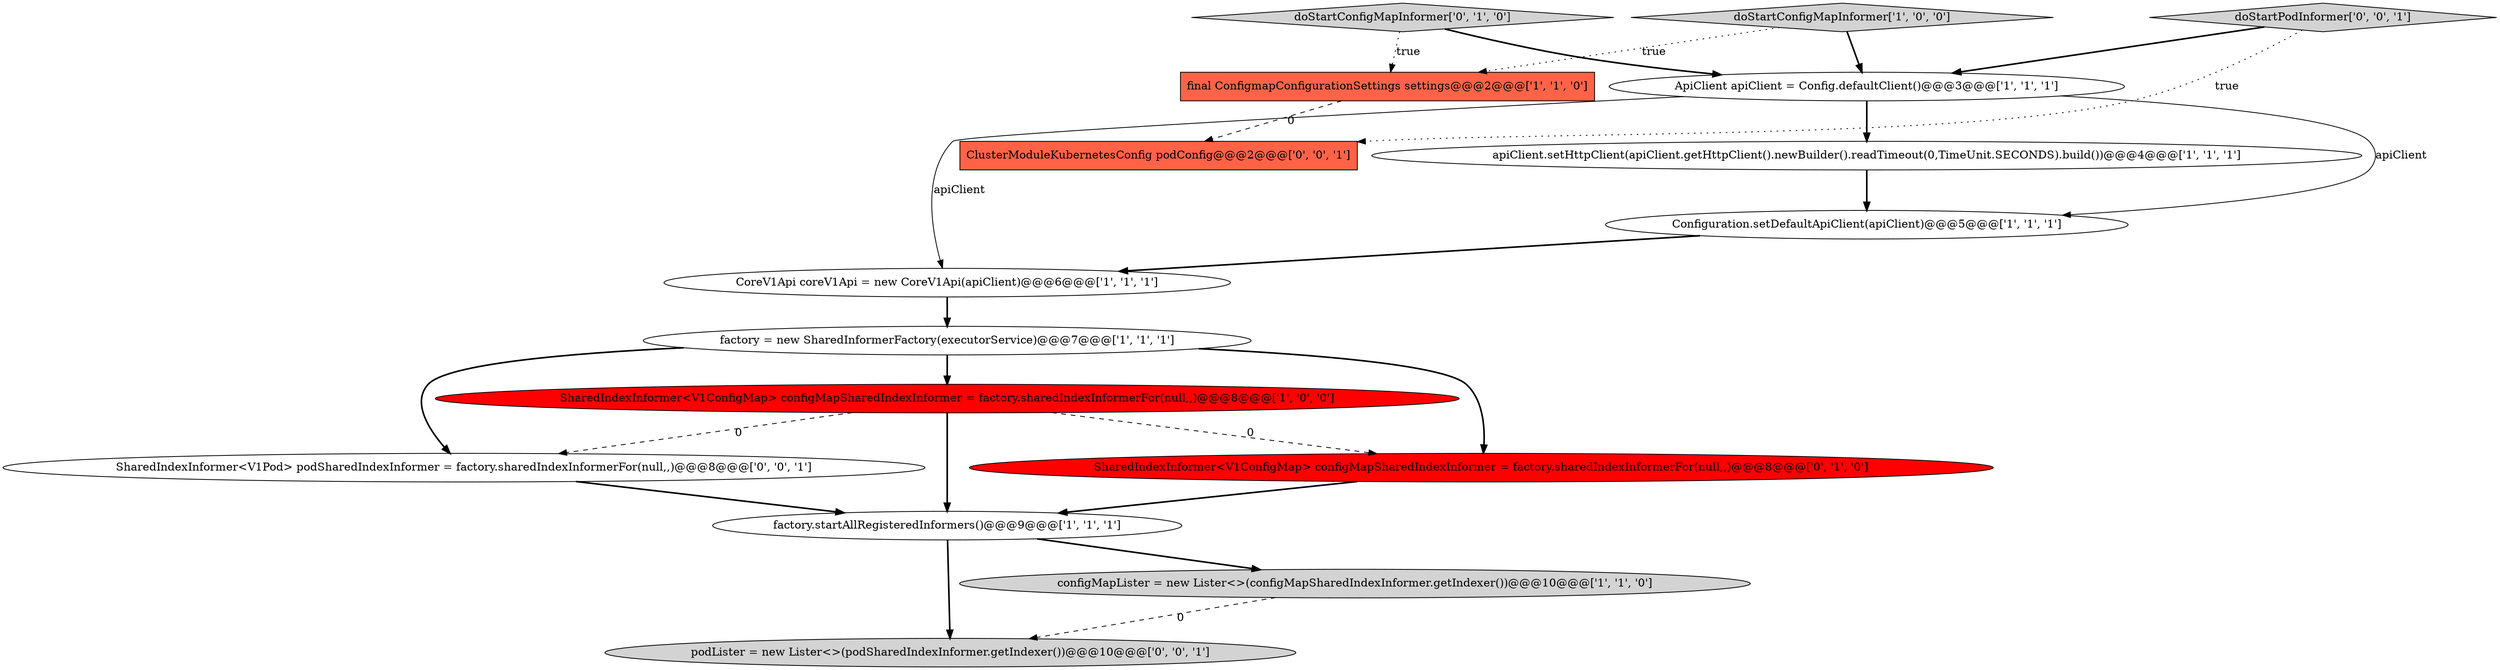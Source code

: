 digraph {
2 [style = filled, label = "final ConfigmapConfigurationSettings settings@@@2@@@['1', '1', '0']", fillcolor = tomato, shape = box image = "AAA0AAABBB1BBB"];
0 [style = filled, label = "SharedIndexInformer<V1ConfigMap> configMapSharedIndexInformer = factory.sharedIndexInformerFor(null,,)@@@8@@@['1', '0', '0']", fillcolor = red, shape = ellipse image = "AAA1AAABBB1BBB"];
5 [style = filled, label = "factory.startAllRegisteredInformers()@@@9@@@['1', '1', '1']", fillcolor = white, shape = ellipse image = "AAA0AAABBB1BBB"];
10 [style = filled, label = "SharedIndexInformer<V1ConfigMap> configMapSharedIndexInformer = factory.sharedIndexInformerFor(null,,)@@@8@@@['0', '1', '0']", fillcolor = red, shape = ellipse image = "AAA1AAABBB2BBB"];
13 [style = filled, label = "SharedIndexInformer<V1Pod> podSharedIndexInformer = factory.sharedIndexInformerFor(null,,)@@@8@@@['0', '0', '1']", fillcolor = white, shape = ellipse image = "AAA0AAABBB3BBB"];
1 [style = filled, label = "doStartConfigMapInformer['1', '0', '0']", fillcolor = lightgray, shape = diamond image = "AAA0AAABBB1BBB"];
14 [style = filled, label = "podLister = new Lister<>(podSharedIndexInformer.getIndexer())@@@10@@@['0', '0', '1']", fillcolor = lightgray, shape = ellipse image = "AAA0AAABBB3BBB"];
15 [style = filled, label = "doStartPodInformer['0', '0', '1']", fillcolor = lightgray, shape = diamond image = "AAA0AAABBB3BBB"];
3 [style = filled, label = "Configuration.setDefaultApiClient(apiClient)@@@5@@@['1', '1', '1']", fillcolor = white, shape = ellipse image = "AAA0AAABBB1BBB"];
6 [style = filled, label = "CoreV1Api coreV1Api = new CoreV1Api(apiClient)@@@6@@@['1', '1', '1']", fillcolor = white, shape = ellipse image = "AAA0AAABBB1BBB"];
8 [style = filled, label = "apiClient.setHttpClient(apiClient.getHttpClient().newBuilder().readTimeout(0,TimeUnit.SECONDS).build())@@@4@@@['1', '1', '1']", fillcolor = white, shape = ellipse image = "AAA0AAABBB1BBB"];
4 [style = filled, label = "factory = new SharedInformerFactory(executorService)@@@7@@@['1', '1', '1']", fillcolor = white, shape = ellipse image = "AAA0AAABBB1BBB"];
9 [style = filled, label = "ApiClient apiClient = Config.defaultClient()@@@3@@@['1', '1', '1']", fillcolor = white, shape = ellipse image = "AAA0AAABBB1BBB"];
7 [style = filled, label = "configMapLister = new Lister<>(configMapSharedIndexInformer.getIndexer())@@@10@@@['1', '1', '0']", fillcolor = lightgray, shape = ellipse image = "AAA0AAABBB1BBB"];
12 [style = filled, label = "ClusterModuleKubernetesConfig podConfig@@@2@@@['0', '0', '1']", fillcolor = tomato, shape = box image = "AAA0AAABBB3BBB"];
11 [style = filled, label = "doStartConfigMapInformer['0', '1', '0']", fillcolor = lightgray, shape = diamond image = "AAA0AAABBB2BBB"];
4->10 [style = bold, label=""];
7->14 [style = dashed, label="0"];
4->13 [style = bold, label=""];
8->3 [style = bold, label=""];
3->6 [style = bold, label=""];
5->14 [style = bold, label=""];
9->8 [style = bold, label=""];
11->9 [style = bold, label=""];
0->10 [style = dashed, label="0"];
1->9 [style = bold, label=""];
4->0 [style = bold, label=""];
6->4 [style = bold, label=""];
2->12 [style = dashed, label="0"];
11->2 [style = dotted, label="true"];
10->5 [style = bold, label=""];
15->9 [style = bold, label=""];
9->6 [style = solid, label="apiClient"];
0->13 [style = dashed, label="0"];
13->5 [style = bold, label=""];
15->12 [style = dotted, label="true"];
5->7 [style = bold, label=""];
9->3 [style = solid, label="apiClient"];
1->2 [style = dotted, label="true"];
0->5 [style = bold, label=""];
}
